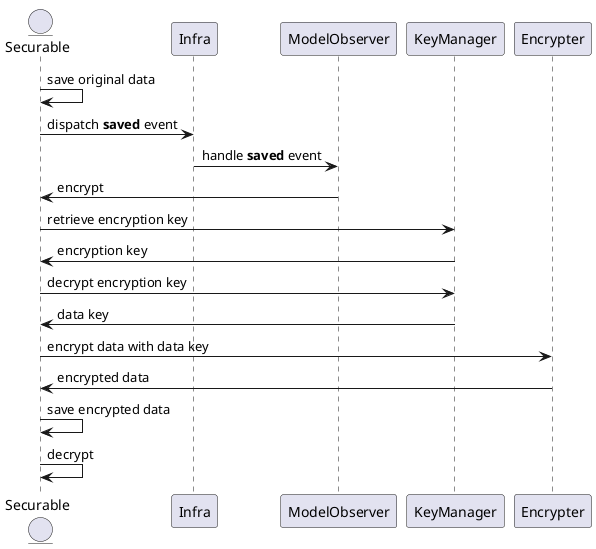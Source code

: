 @startuml Encrypt Model

entity Securable

Securable -> Securable: save original data
Securable -> Infra: dispatch <b>saved</b> event
Infra -> ModelObserver: handle <b>saved</b> event
ModelObserver -> Securable: encrypt
Securable -> KeyManager: retrieve encryption key
KeyManager -> Securable: encryption key
Securable -> KeyManager: decrypt encryption key
KeyManager -> Securable: data key
Securable -> Encrypter: encrypt data with data key
Encrypter -> Securable: encrypted data
Securable -> Securable: save encrypted data
Securable -> Securable: decrypt

@enduml
